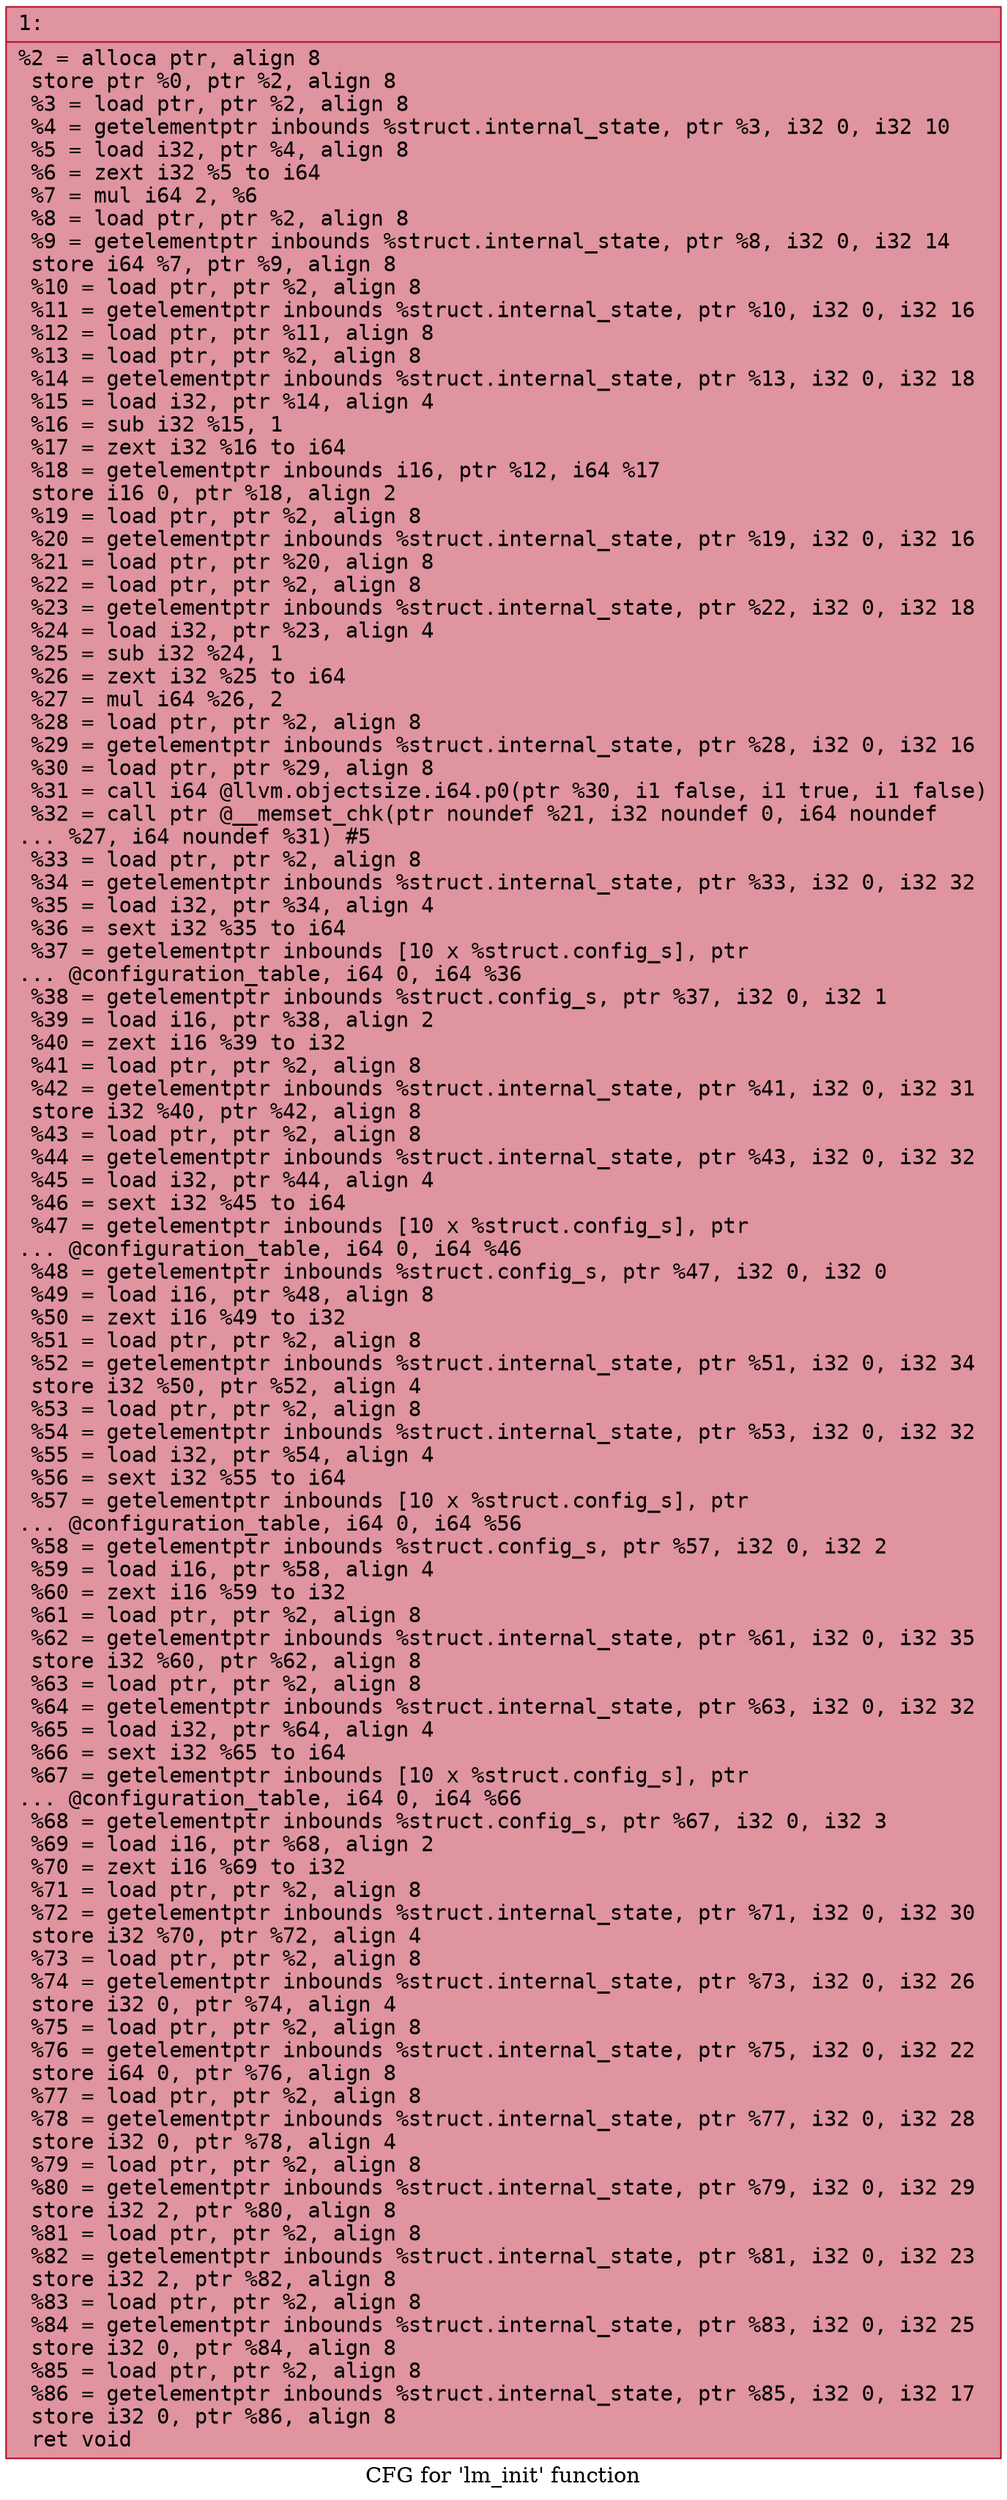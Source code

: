 digraph "CFG for 'lm_init' function" {
	label="CFG for 'lm_init' function";

	Node0x600000a27980 [shape=record,color="#b70d28ff", style=filled, fillcolor="#b70d2870" fontname="Courier",label="{1:\l|  %2 = alloca ptr, align 8\l  store ptr %0, ptr %2, align 8\l  %3 = load ptr, ptr %2, align 8\l  %4 = getelementptr inbounds %struct.internal_state, ptr %3, i32 0, i32 10\l  %5 = load i32, ptr %4, align 8\l  %6 = zext i32 %5 to i64\l  %7 = mul i64 2, %6\l  %8 = load ptr, ptr %2, align 8\l  %9 = getelementptr inbounds %struct.internal_state, ptr %8, i32 0, i32 14\l  store i64 %7, ptr %9, align 8\l  %10 = load ptr, ptr %2, align 8\l  %11 = getelementptr inbounds %struct.internal_state, ptr %10, i32 0, i32 16\l  %12 = load ptr, ptr %11, align 8\l  %13 = load ptr, ptr %2, align 8\l  %14 = getelementptr inbounds %struct.internal_state, ptr %13, i32 0, i32 18\l  %15 = load i32, ptr %14, align 4\l  %16 = sub i32 %15, 1\l  %17 = zext i32 %16 to i64\l  %18 = getelementptr inbounds i16, ptr %12, i64 %17\l  store i16 0, ptr %18, align 2\l  %19 = load ptr, ptr %2, align 8\l  %20 = getelementptr inbounds %struct.internal_state, ptr %19, i32 0, i32 16\l  %21 = load ptr, ptr %20, align 8\l  %22 = load ptr, ptr %2, align 8\l  %23 = getelementptr inbounds %struct.internal_state, ptr %22, i32 0, i32 18\l  %24 = load i32, ptr %23, align 4\l  %25 = sub i32 %24, 1\l  %26 = zext i32 %25 to i64\l  %27 = mul i64 %26, 2\l  %28 = load ptr, ptr %2, align 8\l  %29 = getelementptr inbounds %struct.internal_state, ptr %28, i32 0, i32 16\l  %30 = load ptr, ptr %29, align 8\l  %31 = call i64 @llvm.objectsize.i64.p0(ptr %30, i1 false, i1 true, i1 false)\l  %32 = call ptr @__memset_chk(ptr noundef %21, i32 noundef 0, i64 noundef\l... %27, i64 noundef %31) #5\l  %33 = load ptr, ptr %2, align 8\l  %34 = getelementptr inbounds %struct.internal_state, ptr %33, i32 0, i32 32\l  %35 = load i32, ptr %34, align 4\l  %36 = sext i32 %35 to i64\l  %37 = getelementptr inbounds [10 x %struct.config_s], ptr\l... @configuration_table, i64 0, i64 %36\l  %38 = getelementptr inbounds %struct.config_s, ptr %37, i32 0, i32 1\l  %39 = load i16, ptr %38, align 2\l  %40 = zext i16 %39 to i32\l  %41 = load ptr, ptr %2, align 8\l  %42 = getelementptr inbounds %struct.internal_state, ptr %41, i32 0, i32 31\l  store i32 %40, ptr %42, align 8\l  %43 = load ptr, ptr %2, align 8\l  %44 = getelementptr inbounds %struct.internal_state, ptr %43, i32 0, i32 32\l  %45 = load i32, ptr %44, align 4\l  %46 = sext i32 %45 to i64\l  %47 = getelementptr inbounds [10 x %struct.config_s], ptr\l... @configuration_table, i64 0, i64 %46\l  %48 = getelementptr inbounds %struct.config_s, ptr %47, i32 0, i32 0\l  %49 = load i16, ptr %48, align 8\l  %50 = zext i16 %49 to i32\l  %51 = load ptr, ptr %2, align 8\l  %52 = getelementptr inbounds %struct.internal_state, ptr %51, i32 0, i32 34\l  store i32 %50, ptr %52, align 4\l  %53 = load ptr, ptr %2, align 8\l  %54 = getelementptr inbounds %struct.internal_state, ptr %53, i32 0, i32 32\l  %55 = load i32, ptr %54, align 4\l  %56 = sext i32 %55 to i64\l  %57 = getelementptr inbounds [10 x %struct.config_s], ptr\l... @configuration_table, i64 0, i64 %56\l  %58 = getelementptr inbounds %struct.config_s, ptr %57, i32 0, i32 2\l  %59 = load i16, ptr %58, align 4\l  %60 = zext i16 %59 to i32\l  %61 = load ptr, ptr %2, align 8\l  %62 = getelementptr inbounds %struct.internal_state, ptr %61, i32 0, i32 35\l  store i32 %60, ptr %62, align 8\l  %63 = load ptr, ptr %2, align 8\l  %64 = getelementptr inbounds %struct.internal_state, ptr %63, i32 0, i32 32\l  %65 = load i32, ptr %64, align 4\l  %66 = sext i32 %65 to i64\l  %67 = getelementptr inbounds [10 x %struct.config_s], ptr\l... @configuration_table, i64 0, i64 %66\l  %68 = getelementptr inbounds %struct.config_s, ptr %67, i32 0, i32 3\l  %69 = load i16, ptr %68, align 2\l  %70 = zext i16 %69 to i32\l  %71 = load ptr, ptr %2, align 8\l  %72 = getelementptr inbounds %struct.internal_state, ptr %71, i32 0, i32 30\l  store i32 %70, ptr %72, align 4\l  %73 = load ptr, ptr %2, align 8\l  %74 = getelementptr inbounds %struct.internal_state, ptr %73, i32 0, i32 26\l  store i32 0, ptr %74, align 4\l  %75 = load ptr, ptr %2, align 8\l  %76 = getelementptr inbounds %struct.internal_state, ptr %75, i32 0, i32 22\l  store i64 0, ptr %76, align 8\l  %77 = load ptr, ptr %2, align 8\l  %78 = getelementptr inbounds %struct.internal_state, ptr %77, i32 0, i32 28\l  store i32 0, ptr %78, align 4\l  %79 = load ptr, ptr %2, align 8\l  %80 = getelementptr inbounds %struct.internal_state, ptr %79, i32 0, i32 29\l  store i32 2, ptr %80, align 8\l  %81 = load ptr, ptr %2, align 8\l  %82 = getelementptr inbounds %struct.internal_state, ptr %81, i32 0, i32 23\l  store i32 2, ptr %82, align 8\l  %83 = load ptr, ptr %2, align 8\l  %84 = getelementptr inbounds %struct.internal_state, ptr %83, i32 0, i32 25\l  store i32 0, ptr %84, align 8\l  %85 = load ptr, ptr %2, align 8\l  %86 = getelementptr inbounds %struct.internal_state, ptr %85, i32 0, i32 17\l  store i32 0, ptr %86, align 8\l  ret void\l}"];
}
